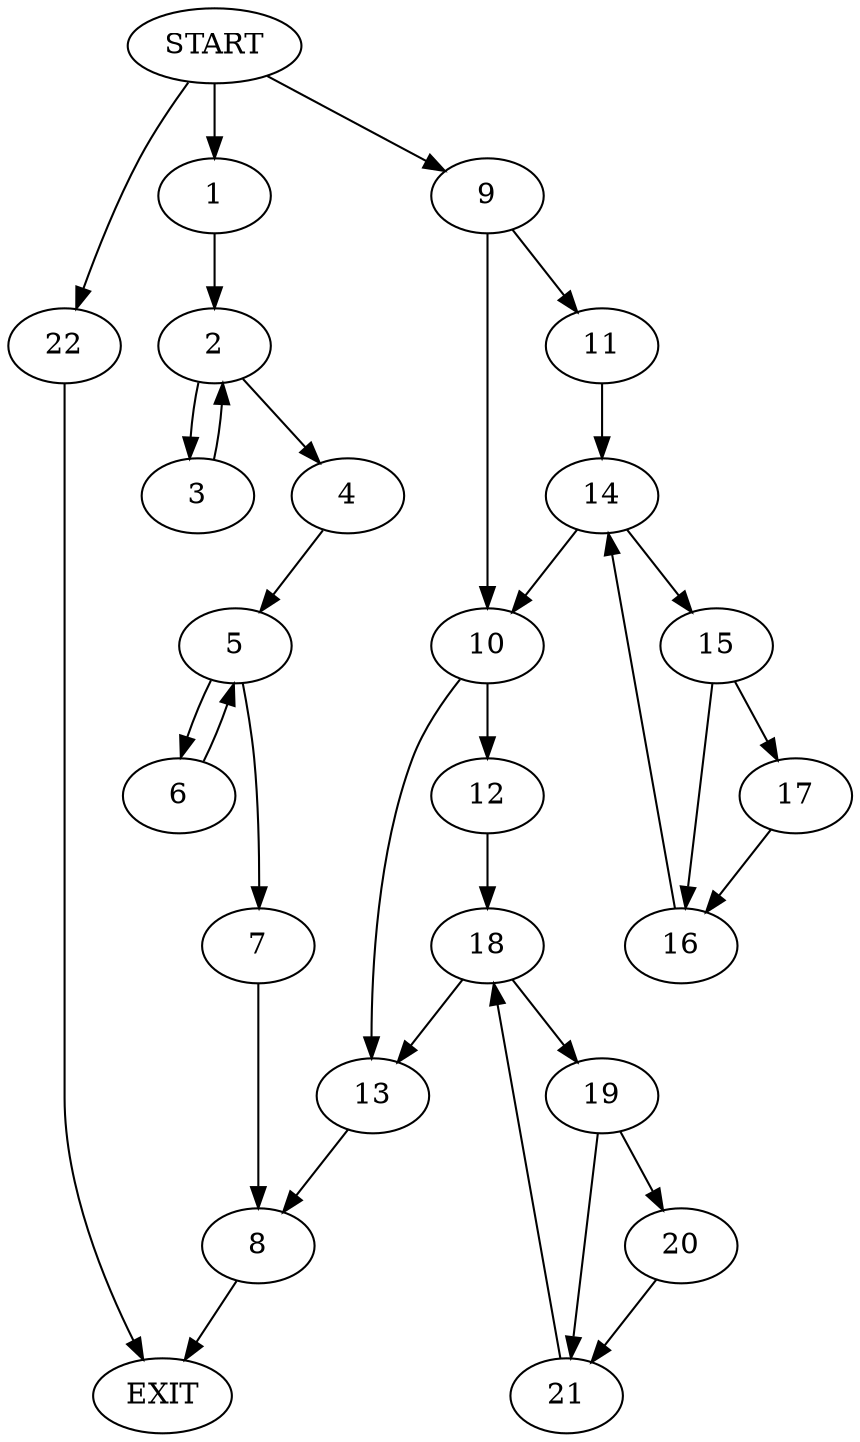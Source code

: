 digraph {
0 [label="START"]
23 [label="EXIT"]
0 -> 1
1 -> 2
2 -> 3
2 -> 4
4 -> 5
3 -> 2
5 -> 6
5 -> 7
6 -> 5
7 -> 8
8 -> 23
0 -> 9
9 -> 10
9 -> 11
10 -> 12
10 -> 13
11 -> 14
14 -> 15
14 -> 10
15 -> 16
15 -> 17
17 -> 16
16 -> 14
12 -> 18
13 -> 8
18 -> 19
18 -> 13
19 -> 20
19 -> 21
21 -> 18
20 -> 21
0 -> 22
22 -> 23
}
